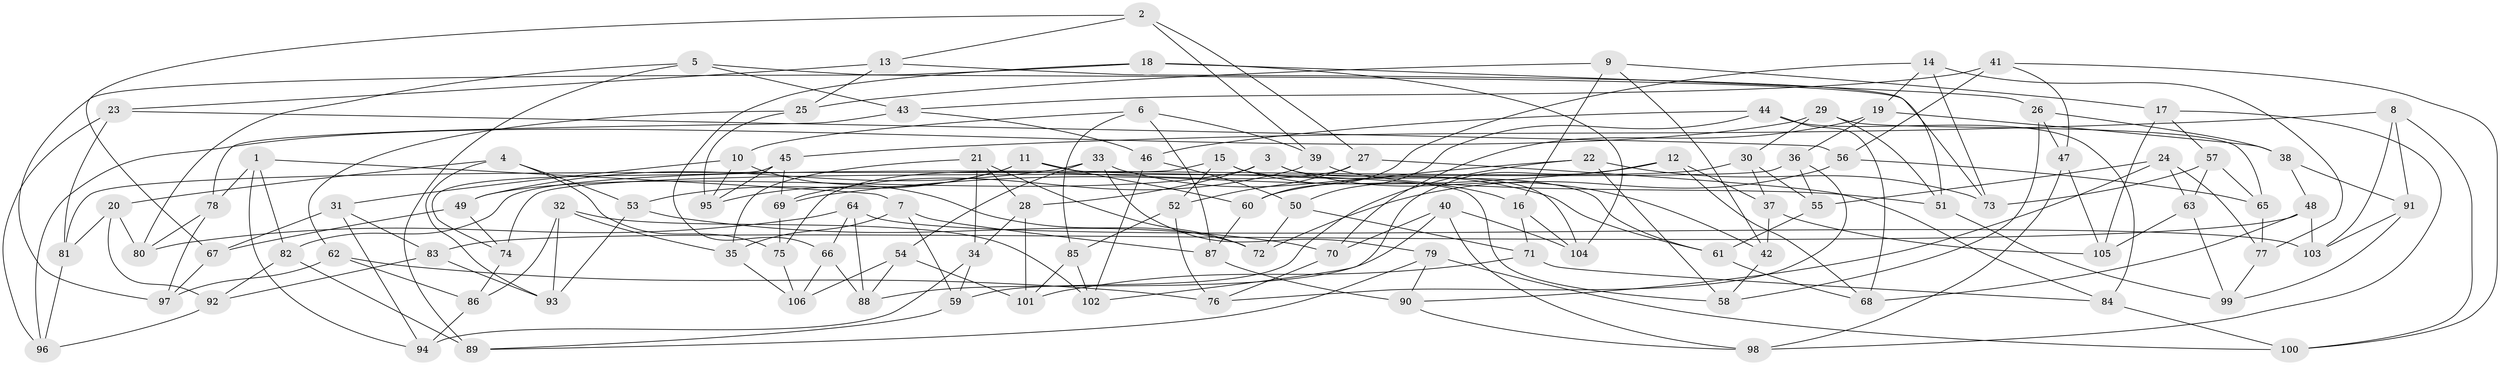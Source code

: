 // Generated by graph-tools (version 1.1) at 2025/58/03/09/25 04:58:48]
// undirected, 106 vertices, 212 edges
graph export_dot {
graph [start="1"]
  node [color=gray90,style=filled];
  1;
  2;
  3;
  4;
  5;
  6;
  7;
  8;
  9;
  10;
  11;
  12;
  13;
  14;
  15;
  16;
  17;
  18;
  19;
  20;
  21;
  22;
  23;
  24;
  25;
  26;
  27;
  28;
  29;
  30;
  31;
  32;
  33;
  34;
  35;
  36;
  37;
  38;
  39;
  40;
  41;
  42;
  43;
  44;
  45;
  46;
  47;
  48;
  49;
  50;
  51;
  52;
  53;
  54;
  55;
  56;
  57;
  58;
  59;
  60;
  61;
  62;
  63;
  64;
  65;
  66;
  67;
  68;
  69;
  70;
  71;
  72;
  73;
  74;
  75;
  76;
  77;
  78;
  79;
  80;
  81;
  82;
  83;
  84;
  85;
  86;
  87;
  88;
  89;
  90;
  91;
  92;
  93;
  94;
  95;
  96;
  97;
  98;
  99;
  100;
  101;
  102;
  103;
  104;
  105;
  106;
  1 -- 94;
  1 -- 78;
  1 -- 82;
  1 -- 7;
  2 -- 13;
  2 -- 39;
  2 -- 27;
  2 -- 67;
  3 -- 49;
  3 -- 104;
  3 -- 28;
  3 -- 42;
  4 -- 53;
  4 -- 20;
  4 -- 75;
  4 -- 93;
  5 -- 89;
  5 -- 73;
  5 -- 43;
  5 -- 80;
  6 -- 87;
  6 -- 39;
  6 -- 85;
  6 -- 10;
  7 -- 87;
  7 -- 59;
  7 -- 35;
  8 -- 91;
  8 -- 100;
  8 -- 45;
  8 -- 103;
  9 -- 16;
  9 -- 17;
  9 -- 42;
  9 -- 25;
  10 -- 95;
  10 -- 72;
  10 -- 31;
  11 -- 58;
  11 -- 53;
  11 -- 95;
  11 -- 60;
  12 -- 37;
  12 -- 69;
  12 -- 102;
  12 -- 68;
  13 -- 23;
  13 -- 25;
  13 -- 51;
  14 -- 77;
  14 -- 73;
  14 -- 19;
  14 -- 60;
  15 -- 81;
  15 -- 61;
  15 -- 16;
  15 -- 52;
  16 -- 71;
  16 -- 104;
  17 -- 57;
  17 -- 105;
  17 -- 98;
  18 -- 97;
  18 -- 66;
  18 -- 26;
  18 -- 104;
  19 -- 38;
  19 -- 36;
  19 -- 70;
  20 -- 81;
  20 -- 80;
  20 -- 92;
  21 -- 34;
  21 -- 72;
  21 -- 28;
  21 -- 35;
  22 -- 58;
  22 -- 59;
  22 -- 73;
  22 -- 60;
  23 -- 81;
  23 -- 96;
  23 -- 56;
  24 -- 90;
  24 -- 77;
  24 -- 55;
  24 -- 63;
  25 -- 62;
  25 -- 95;
  26 -- 38;
  26 -- 47;
  26 -- 58;
  27 -- 75;
  27 -- 52;
  27 -- 84;
  28 -- 34;
  28 -- 101;
  29 -- 96;
  29 -- 51;
  29 -- 30;
  29 -- 65;
  30 -- 37;
  30 -- 82;
  30 -- 55;
  31 -- 67;
  31 -- 94;
  31 -- 83;
  32 -- 86;
  32 -- 102;
  32 -- 93;
  32 -- 35;
  33 -- 79;
  33 -- 54;
  33 -- 49;
  33 -- 61;
  34 -- 59;
  34 -- 94;
  35 -- 106;
  36 -- 55;
  36 -- 74;
  36 -- 76;
  37 -- 105;
  37 -- 42;
  38 -- 48;
  38 -- 91;
  39 -- 51;
  39 -- 69;
  40 -- 88;
  40 -- 98;
  40 -- 104;
  40 -- 70;
  41 -- 47;
  41 -- 100;
  41 -- 56;
  41 -- 43;
  42 -- 58;
  43 -- 46;
  43 -- 78;
  44 -- 46;
  44 -- 68;
  44 -- 50;
  44 -- 84;
  45 -- 69;
  45 -- 74;
  45 -- 95;
  46 -- 102;
  46 -- 50;
  47 -- 105;
  47 -- 98;
  48 -- 103;
  48 -- 68;
  48 -- 83;
  49 -- 74;
  49 -- 67;
  50 -- 71;
  50 -- 72;
  51 -- 99;
  52 -- 85;
  52 -- 76;
  53 -- 70;
  53 -- 93;
  54 -- 88;
  54 -- 106;
  54 -- 101;
  55 -- 61;
  56 -- 72;
  56 -- 65;
  57 -- 65;
  57 -- 63;
  57 -- 73;
  59 -- 89;
  60 -- 87;
  61 -- 68;
  62 -- 76;
  62 -- 86;
  62 -- 97;
  63 -- 99;
  63 -- 105;
  64 -- 103;
  64 -- 66;
  64 -- 80;
  64 -- 88;
  65 -- 77;
  66 -- 88;
  66 -- 106;
  67 -- 97;
  69 -- 75;
  70 -- 76;
  71 -- 101;
  71 -- 84;
  74 -- 86;
  75 -- 106;
  77 -- 99;
  78 -- 80;
  78 -- 97;
  79 -- 100;
  79 -- 89;
  79 -- 90;
  81 -- 96;
  82 -- 89;
  82 -- 92;
  83 -- 92;
  83 -- 93;
  84 -- 100;
  85 -- 101;
  85 -- 102;
  86 -- 94;
  87 -- 90;
  90 -- 98;
  91 -- 99;
  91 -- 103;
  92 -- 96;
}
